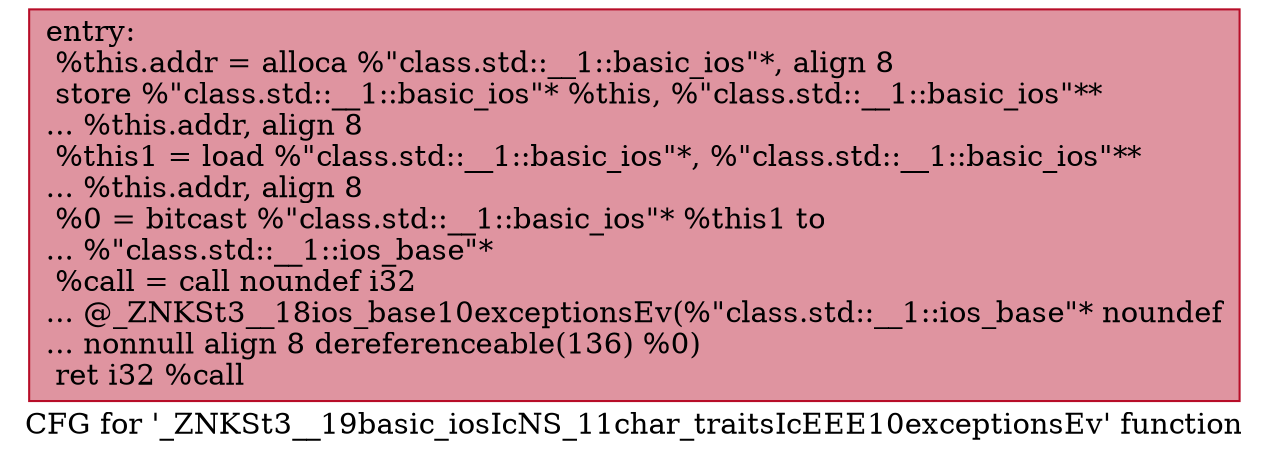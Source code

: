 digraph "CFG for '_ZNKSt3__19basic_iosIcNS_11char_traitsIcEEE10exceptionsEv' function" {
	label="CFG for '_ZNKSt3__19basic_iosIcNS_11char_traitsIcEEE10exceptionsEv' function";

	Node0x600003e7e000 [shape=record,color="#b70d28ff", style=filled, fillcolor="#b70d2870",label="{entry:\l  %this.addr = alloca %\"class.std::__1::basic_ios\"*, align 8\l  store %\"class.std::__1::basic_ios\"* %this, %\"class.std::__1::basic_ios\"**\l... %this.addr, align 8\l  %this1 = load %\"class.std::__1::basic_ios\"*, %\"class.std::__1::basic_ios\"**\l... %this.addr, align 8\l  %0 = bitcast %\"class.std::__1::basic_ios\"* %this1 to\l... %\"class.std::__1::ios_base\"*\l  %call = call noundef i32\l... @_ZNKSt3__18ios_base10exceptionsEv(%\"class.std::__1::ios_base\"* noundef\l... nonnull align 8 dereferenceable(136) %0)\l  ret i32 %call\l}"];
}
